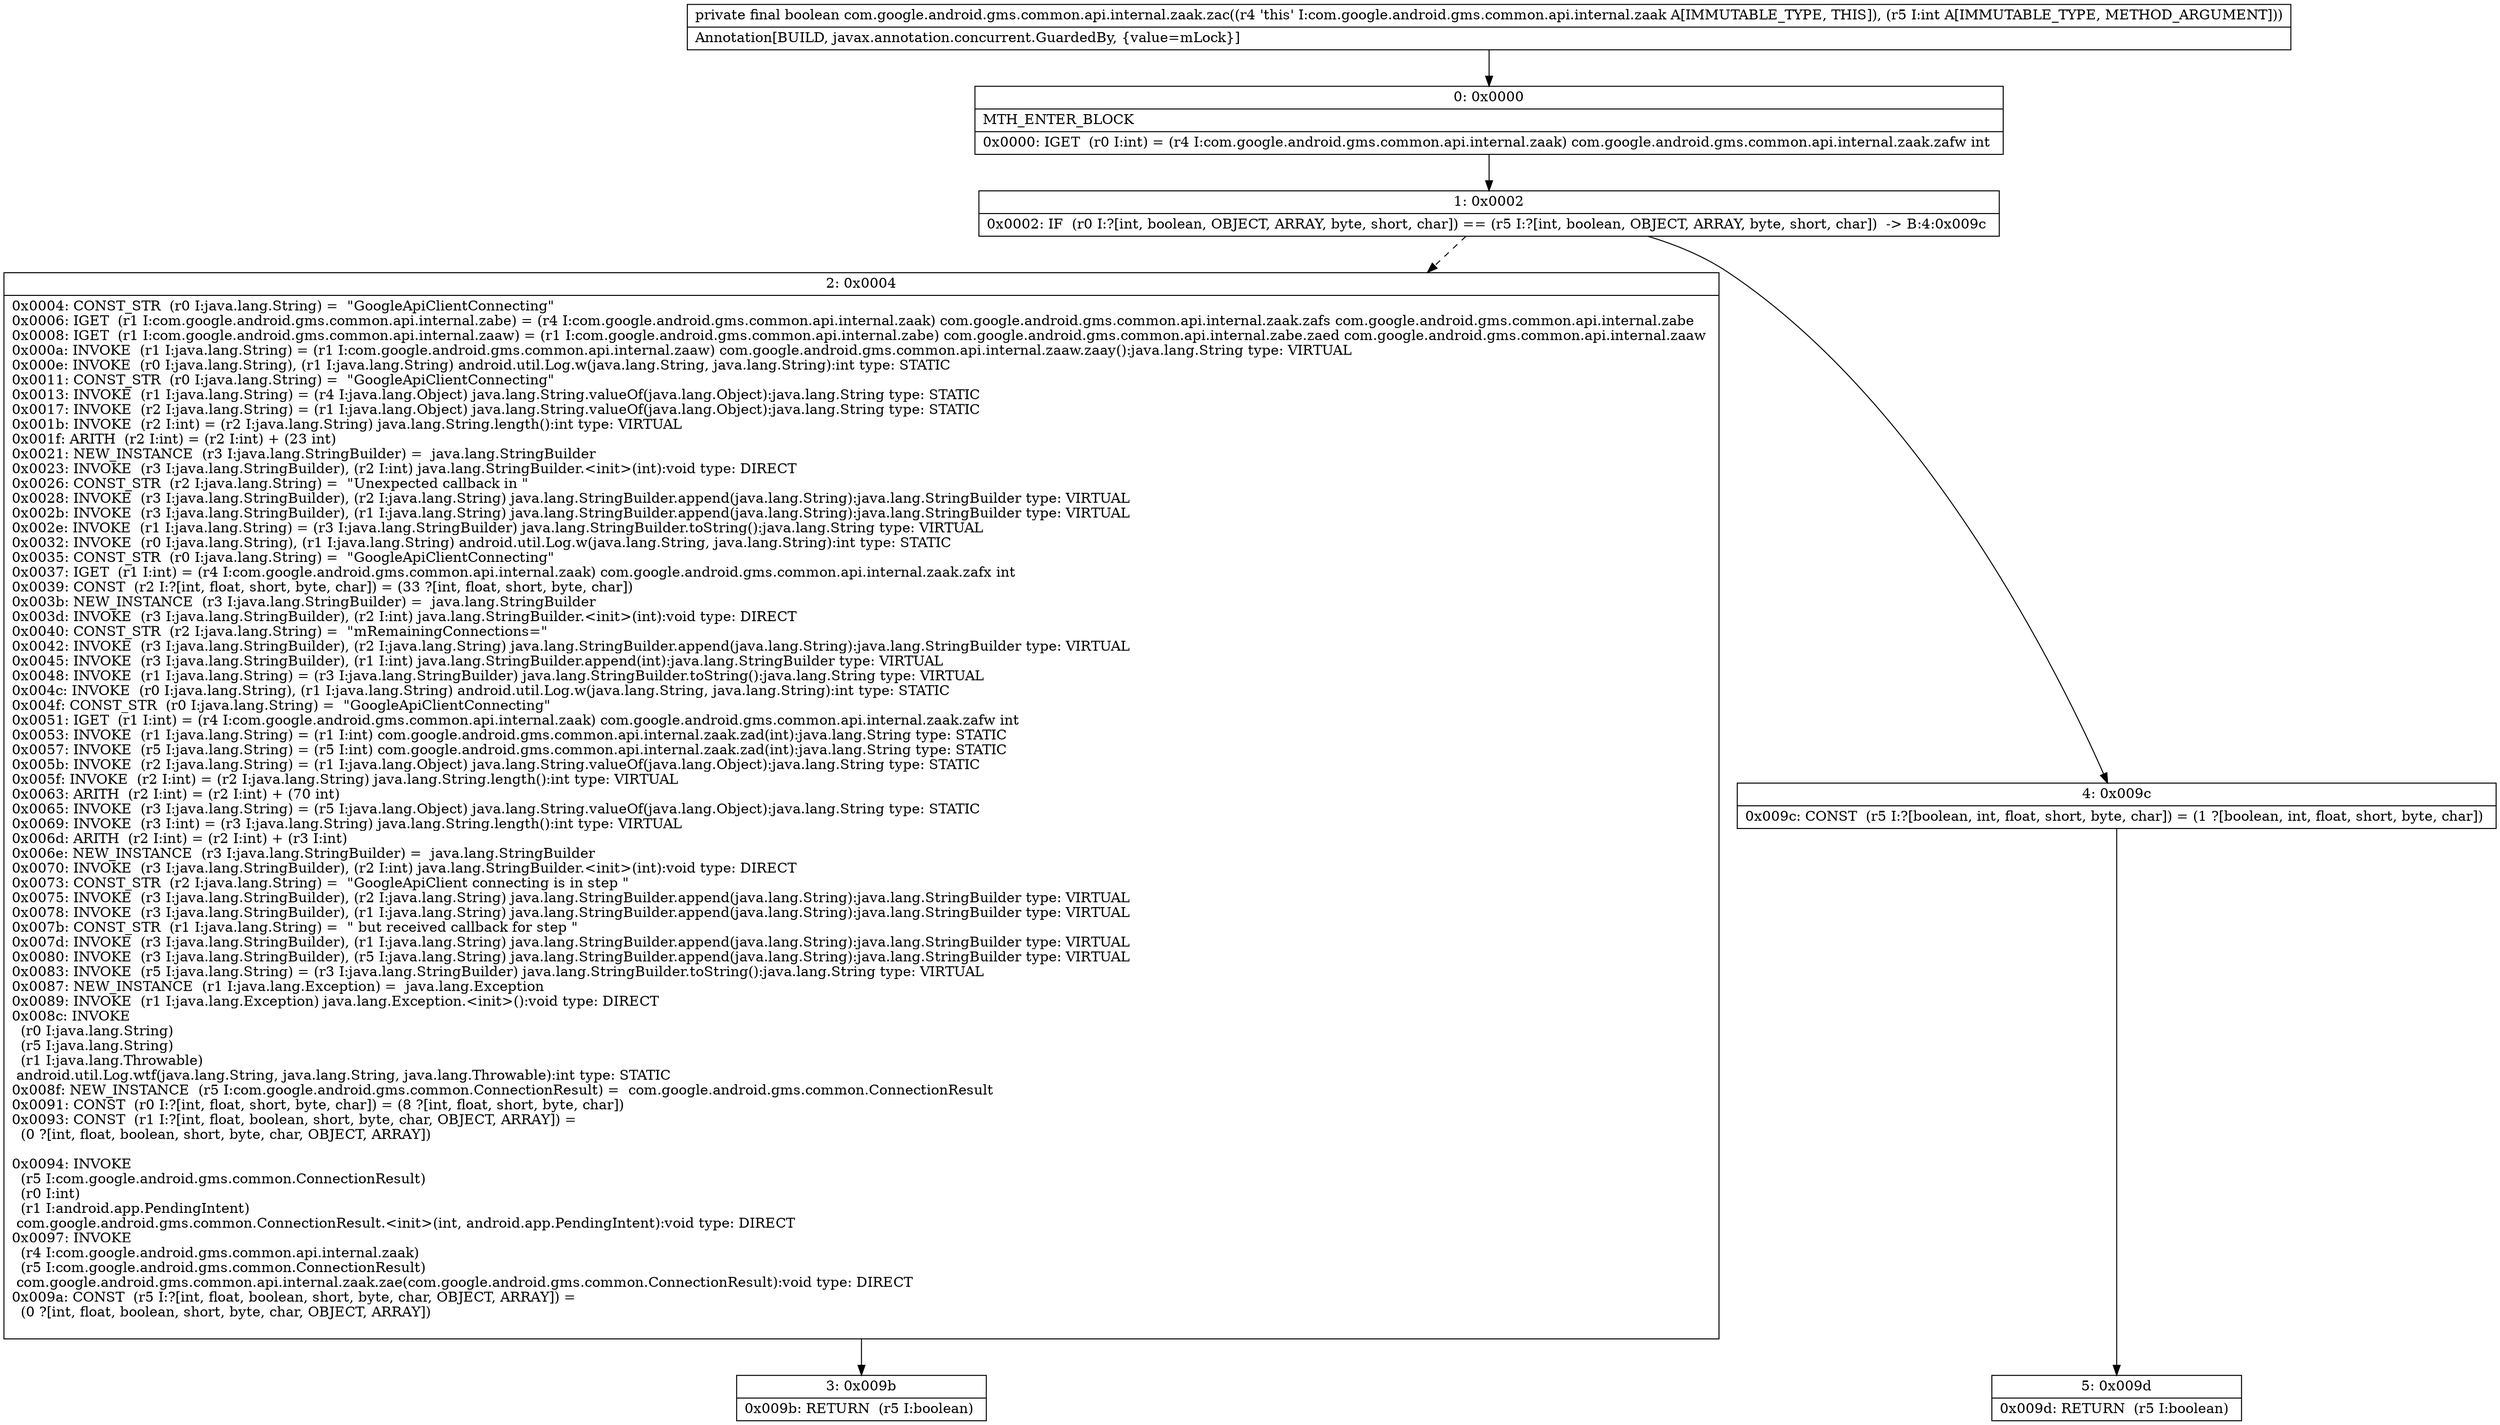 digraph "CFG forcom.google.android.gms.common.api.internal.zaak.zac(I)Z" {
Node_0 [shape=record,label="{0\:\ 0x0000|MTH_ENTER_BLOCK\l|0x0000: IGET  (r0 I:int) = (r4 I:com.google.android.gms.common.api.internal.zaak) com.google.android.gms.common.api.internal.zaak.zafw int \l}"];
Node_1 [shape=record,label="{1\:\ 0x0002|0x0002: IF  (r0 I:?[int, boolean, OBJECT, ARRAY, byte, short, char]) == (r5 I:?[int, boolean, OBJECT, ARRAY, byte, short, char])  \-\> B:4:0x009c \l}"];
Node_2 [shape=record,label="{2\:\ 0x0004|0x0004: CONST_STR  (r0 I:java.lang.String) =  \"GoogleApiClientConnecting\" \l0x0006: IGET  (r1 I:com.google.android.gms.common.api.internal.zabe) = (r4 I:com.google.android.gms.common.api.internal.zaak) com.google.android.gms.common.api.internal.zaak.zafs com.google.android.gms.common.api.internal.zabe \l0x0008: IGET  (r1 I:com.google.android.gms.common.api.internal.zaaw) = (r1 I:com.google.android.gms.common.api.internal.zabe) com.google.android.gms.common.api.internal.zabe.zaed com.google.android.gms.common.api.internal.zaaw \l0x000a: INVOKE  (r1 I:java.lang.String) = (r1 I:com.google.android.gms.common.api.internal.zaaw) com.google.android.gms.common.api.internal.zaaw.zaay():java.lang.String type: VIRTUAL \l0x000e: INVOKE  (r0 I:java.lang.String), (r1 I:java.lang.String) android.util.Log.w(java.lang.String, java.lang.String):int type: STATIC \l0x0011: CONST_STR  (r0 I:java.lang.String) =  \"GoogleApiClientConnecting\" \l0x0013: INVOKE  (r1 I:java.lang.String) = (r4 I:java.lang.Object) java.lang.String.valueOf(java.lang.Object):java.lang.String type: STATIC \l0x0017: INVOKE  (r2 I:java.lang.String) = (r1 I:java.lang.Object) java.lang.String.valueOf(java.lang.Object):java.lang.String type: STATIC \l0x001b: INVOKE  (r2 I:int) = (r2 I:java.lang.String) java.lang.String.length():int type: VIRTUAL \l0x001f: ARITH  (r2 I:int) = (r2 I:int) + (23 int) \l0x0021: NEW_INSTANCE  (r3 I:java.lang.StringBuilder) =  java.lang.StringBuilder \l0x0023: INVOKE  (r3 I:java.lang.StringBuilder), (r2 I:int) java.lang.StringBuilder.\<init\>(int):void type: DIRECT \l0x0026: CONST_STR  (r2 I:java.lang.String) =  \"Unexpected callback in \" \l0x0028: INVOKE  (r3 I:java.lang.StringBuilder), (r2 I:java.lang.String) java.lang.StringBuilder.append(java.lang.String):java.lang.StringBuilder type: VIRTUAL \l0x002b: INVOKE  (r3 I:java.lang.StringBuilder), (r1 I:java.lang.String) java.lang.StringBuilder.append(java.lang.String):java.lang.StringBuilder type: VIRTUAL \l0x002e: INVOKE  (r1 I:java.lang.String) = (r3 I:java.lang.StringBuilder) java.lang.StringBuilder.toString():java.lang.String type: VIRTUAL \l0x0032: INVOKE  (r0 I:java.lang.String), (r1 I:java.lang.String) android.util.Log.w(java.lang.String, java.lang.String):int type: STATIC \l0x0035: CONST_STR  (r0 I:java.lang.String) =  \"GoogleApiClientConnecting\" \l0x0037: IGET  (r1 I:int) = (r4 I:com.google.android.gms.common.api.internal.zaak) com.google.android.gms.common.api.internal.zaak.zafx int \l0x0039: CONST  (r2 I:?[int, float, short, byte, char]) = (33 ?[int, float, short, byte, char]) \l0x003b: NEW_INSTANCE  (r3 I:java.lang.StringBuilder) =  java.lang.StringBuilder \l0x003d: INVOKE  (r3 I:java.lang.StringBuilder), (r2 I:int) java.lang.StringBuilder.\<init\>(int):void type: DIRECT \l0x0040: CONST_STR  (r2 I:java.lang.String) =  \"mRemainingConnections=\" \l0x0042: INVOKE  (r3 I:java.lang.StringBuilder), (r2 I:java.lang.String) java.lang.StringBuilder.append(java.lang.String):java.lang.StringBuilder type: VIRTUAL \l0x0045: INVOKE  (r3 I:java.lang.StringBuilder), (r1 I:int) java.lang.StringBuilder.append(int):java.lang.StringBuilder type: VIRTUAL \l0x0048: INVOKE  (r1 I:java.lang.String) = (r3 I:java.lang.StringBuilder) java.lang.StringBuilder.toString():java.lang.String type: VIRTUAL \l0x004c: INVOKE  (r0 I:java.lang.String), (r1 I:java.lang.String) android.util.Log.w(java.lang.String, java.lang.String):int type: STATIC \l0x004f: CONST_STR  (r0 I:java.lang.String) =  \"GoogleApiClientConnecting\" \l0x0051: IGET  (r1 I:int) = (r4 I:com.google.android.gms.common.api.internal.zaak) com.google.android.gms.common.api.internal.zaak.zafw int \l0x0053: INVOKE  (r1 I:java.lang.String) = (r1 I:int) com.google.android.gms.common.api.internal.zaak.zad(int):java.lang.String type: STATIC \l0x0057: INVOKE  (r5 I:java.lang.String) = (r5 I:int) com.google.android.gms.common.api.internal.zaak.zad(int):java.lang.String type: STATIC \l0x005b: INVOKE  (r2 I:java.lang.String) = (r1 I:java.lang.Object) java.lang.String.valueOf(java.lang.Object):java.lang.String type: STATIC \l0x005f: INVOKE  (r2 I:int) = (r2 I:java.lang.String) java.lang.String.length():int type: VIRTUAL \l0x0063: ARITH  (r2 I:int) = (r2 I:int) + (70 int) \l0x0065: INVOKE  (r3 I:java.lang.String) = (r5 I:java.lang.Object) java.lang.String.valueOf(java.lang.Object):java.lang.String type: STATIC \l0x0069: INVOKE  (r3 I:int) = (r3 I:java.lang.String) java.lang.String.length():int type: VIRTUAL \l0x006d: ARITH  (r2 I:int) = (r2 I:int) + (r3 I:int) \l0x006e: NEW_INSTANCE  (r3 I:java.lang.StringBuilder) =  java.lang.StringBuilder \l0x0070: INVOKE  (r3 I:java.lang.StringBuilder), (r2 I:int) java.lang.StringBuilder.\<init\>(int):void type: DIRECT \l0x0073: CONST_STR  (r2 I:java.lang.String) =  \"GoogleApiClient connecting is in step \" \l0x0075: INVOKE  (r3 I:java.lang.StringBuilder), (r2 I:java.lang.String) java.lang.StringBuilder.append(java.lang.String):java.lang.StringBuilder type: VIRTUAL \l0x0078: INVOKE  (r3 I:java.lang.StringBuilder), (r1 I:java.lang.String) java.lang.StringBuilder.append(java.lang.String):java.lang.StringBuilder type: VIRTUAL \l0x007b: CONST_STR  (r1 I:java.lang.String) =  \" but received callback for step \" \l0x007d: INVOKE  (r3 I:java.lang.StringBuilder), (r1 I:java.lang.String) java.lang.StringBuilder.append(java.lang.String):java.lang.StringBuilder type: VIRTUAL \l0x0080: INVOKE  (r3 I:java.lang.StringBuilder), (r5 I:java.lang.String) java.lang.StringBuilder.append(java.lang.String):java.lang.StringBuilder type: VIRTUAL \l0x0083: INVOKE  (r5 I:java.lang.String) = (r3 I:java.lang.StringBuilder) java.lang.StringBuilder.toString():java.lang.String type: VIRTUAL \l0x0087: NEW_INSTANCE  (r1 I:java.lang.Exception) =  java.lang.Exception \l0x0089: INVOKE  (r1 I:java.lang.Exception) java.lang.Exception.\<init\>():void type: DIRECT \l0x008c: INVOKE  \l  (r0 I:java.lang.String)\l  (r5 I:java.lang.String)\l  (r1 I:java.lang.Throwable)\l android.util.Log.wtf(java.lang.String, java.lang.String, java.lang.Throwable):int type: STATIC \l0x008f: NEW_INSTANCE  (r5 I:com.google.android.gms.common.ConnectionResult) =  com.google.android.gms.common.ConnectionResult \l0x0091: CONST  (r0 I:?[int, float, short, byte, char]) = (8 ?[int, float, short, byte, char]) \l0x0093: CONST  (r1 I:?[int, float, boolean, short, byte, char, OBJECT, ARRAY]) = \l  (0 ?[int, float, boolean, short, byte, char, OBJECT, ARRAY])\l \l0x0094: INVOKE  \l  (r5 I:com.google.android.gms.common.ConnectionResult)\l  (r0 I:int)\l  (r1 I:android.app.PendingIntent)\l com.google.android.gms.common.ConnectionResult.\<init\>(int, android.app.PendingIntent):void type: DIRECT \l0x0097: INVOKE  \l  (r4 I:com.google.android.gms.common.api.internal.zaak)\l  (r5 I:com.google.android.gms.common.ConnectionResult)\l com.google.android.gms.common.api.internal.zaak.zae(com.google.android.gms.common.ConnectionResult):void type: DIRECT \l0x009a: CONST  (r5 I:?[int, float, boolean, short, byte, char, OBJECT, ARRAY]) = \l  (0 ?[int, float, boolean, short, byte, char, OBJECT, ARRAY])\l \l}"];
Node_3 [shape=record,label="{3\:\ 0x009b|0x009b: RETURN  (r5 I:boolean) \l}"];
Node_4 [shape=record,label="{4\:\ 0x009c|0x009c: CONST  (r5 I:?[boolean, int, float, short, byte, char]) = (1 ?[boolean, int, float, short, byte, char]) \l}"];
Node_5 [shape=record,label="{5\:\ 0x009d|0x009d: RETURN  (r5 I:boolean) \l}"];
MethodNode[shape=record,label="{private final boolean com.google.android.gms.common.api.internal.zaak.zac((r4 'this' I:com.google.android.gms.common.api.internal.zaak A[IMMUTABLE_TYPE, THIS]), (r5 I:int A[IMMUTABLE_TYPE, METHOD_ARGUMENT]))  | Annotation[BUILD, javax.annotation.concurrent.GuardedBy, \{value=mLock\}]\l}"];
MethodNode -> Node_0;
Node_0 -> Node_1;
Node_1 -> Node_2[style=dashed];
Node_1 -> Node_4;
Node_2 -> Node_3;
Node_4 -> Node_5;
}

